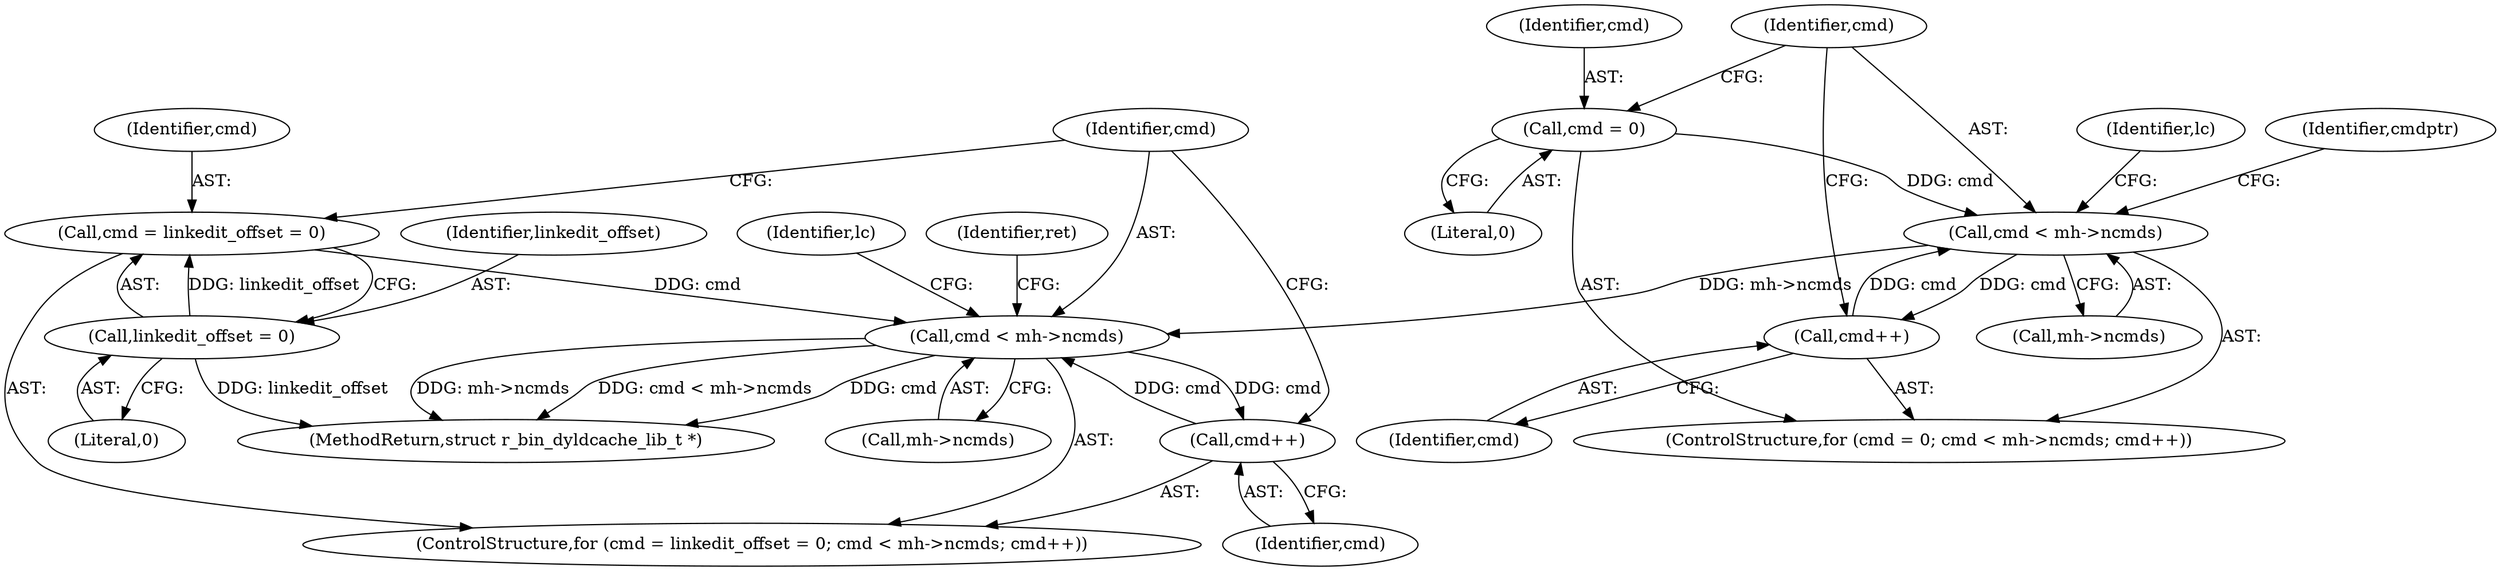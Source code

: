 digraph "0_radare2_4e98402f09a0ef0bb8559a33a4c1988c54938eaf@pointer" {
"1000463" [label="(Call,cmd < mh->ncmds)"];
"1000458" [label="(Call,cmd = linkedit_offset = 0)"];
"1000460" [label="(Call,linkedit_offset = 0)"];
"1000468" [label="(Call,cmd++)"];
"1000463" [label="(Call,cmd < mh->ncmds)"];
"1000425" [label="(Call,cmd < mh->ncmds)"];
"1000422" [label="(Call,cmd = 0)"];
"1000430" [label="(Call,cmd++)"];
"1000424" [label="(Literal,0)"];
"1000464" [label="(Identifier,cmd)"];
"1000457" [label="(ControlStructure,for (cmd = linkedit_offset = 0; cmd < mh->ncmds; cmd++))"];
"1000426" [label="(Identifier,cmd)"];
"1000473" [label="(Identifier,lc)"];
"1000463" [label="(Call,cmd < mh->ncmds)"];
"1000468" [label="(Call,cmd++)"];
"1000462" [label="(Literal,0)"];
"1000422" [label="(Call,cmd = 0)"];
"1000423" [label="(Identifier,cmd)"];
"1000729" [label="(Identifier,ret)"];
"1000431" [label="(Identifier,cmd)"];
"1000461" [label="(Identifier,linkedit_offset)"];
"1000435" [label="(Identifier,lc)"];
"1000427" [label="(Call,mh->ncmds)"];
"1000453" [label="(Identifier,cmdptr)"];
"1000469" [label="(Identifier,cmd)"];
"1000458" [label="(Call,cmd = linkedit_offset = 0)"];
"1000750" [label="(MethodReturn,struct r_bin_dyldcache_lib_t *)"];
"1000430" [label="(Call,cmd++)"];
"1000421" [label="(ControlStructure,for (cmd = 0; cmd < mh->ncmds; cmd++))"];
"1000425" [label="(Call,cmd < mh->ncmds)"];
"1000465" [label="(Call,mh->ncmds)"];
"1000459" [label="(Identifier,cmd)"];
"1000460" [label="(Call,linkedit_offset = 0)"];
"1000463" -> "1000457"  [label="AST: "];
"1000463" -> "1000465"  [label="CFG: "];
"1000464" -> "1000463"  [label="AST: "];
"1000465" -> "1000463"  [label="AST: "];
"1000473" -> "1000463"  [label="CFG: "];
"1000729" -> "1000463"  [label="CFG: "];
"1000463" -> "1000750"  [label="DDG: mh->ncmds"];
"1000463" -> "1000750"  [label="DDG: cmd < mh->ncmds"];
"1000463" -> "1000750"  [label="DDG: cmd"];
"1000458" -> "1000463"  [label="DDG: cmd"];
"1000468" -> "1000463"  [label="DDG: cmd"];
"1000425" -> "1000463"  [label="DDG: mh->ncmds"];
"1000463" -> "1000468"  [label="DDG: cmd"];
"1000458" -> "1000457"  [label="AST: "];
"1000458" -> "1000460"  [label="CFG: "];
"1000459" -> "1000458"  [label="AST: "];
"1000460" -> "1000458"  [label="AST: "];
"1000464" -> "1000458"  [label="CFG: "];
"1000460" -> "1000458"  [label="DDG: linkedit_offset"];
"1000460" -> "1000462"  [label="CFG: "];
"1000461" -> "1000460"  [label="AST: "];
"1000462" -> "1000460"  [label="AST: "];
"1000460" -> "1000750"  [label="DDG: linkedit_offset"];
"1000468" -> "1000457"  [label="AST: "];
"1000468" -> "1000469"  [label="CFG: "];
"1000469" -> "1000468"  [label="AST: "];
"1000464" -> "1000468"  [label="CFG: "];
"1000425" -> "1000421"  [label="AST: "];
"1000425" -> "1000427"  [label="CFG: "];
"1000426" -> "1000425"  [label="AST: "];
"1000427" -> "1000425"  [label="AST: "];
"1000435" -> "1000425"  [label="CFG: "];
"1000453" -> "1000425"  [label="CFG: "];
"1000422" -> "1000425"  [label="DDG: cmd"];
"1000430" -> "1000425"  [label="DDG: cmd"];
"1000425" -> "1000430"  [label="DDG: cmd"];
"1000422" -> "1000421"  [label="AST: "];
"1000422" -> "1000424"  [label="CFG: "];
"1000423" -> "1000422"  [label="AST: "];
"1000424" -> "1000422"  [label="AST: "];
"1000426" -> "1000422"  [label="CFG: "];
"1000430" -> "1000421"  [label="AST: "];
"1000430" -> "1000431"  [label="CFG: "];
"1000431" -> "1000430"  [label="AST: "];
"1000426" -> "1000430"  [label="CFG: "];
}

